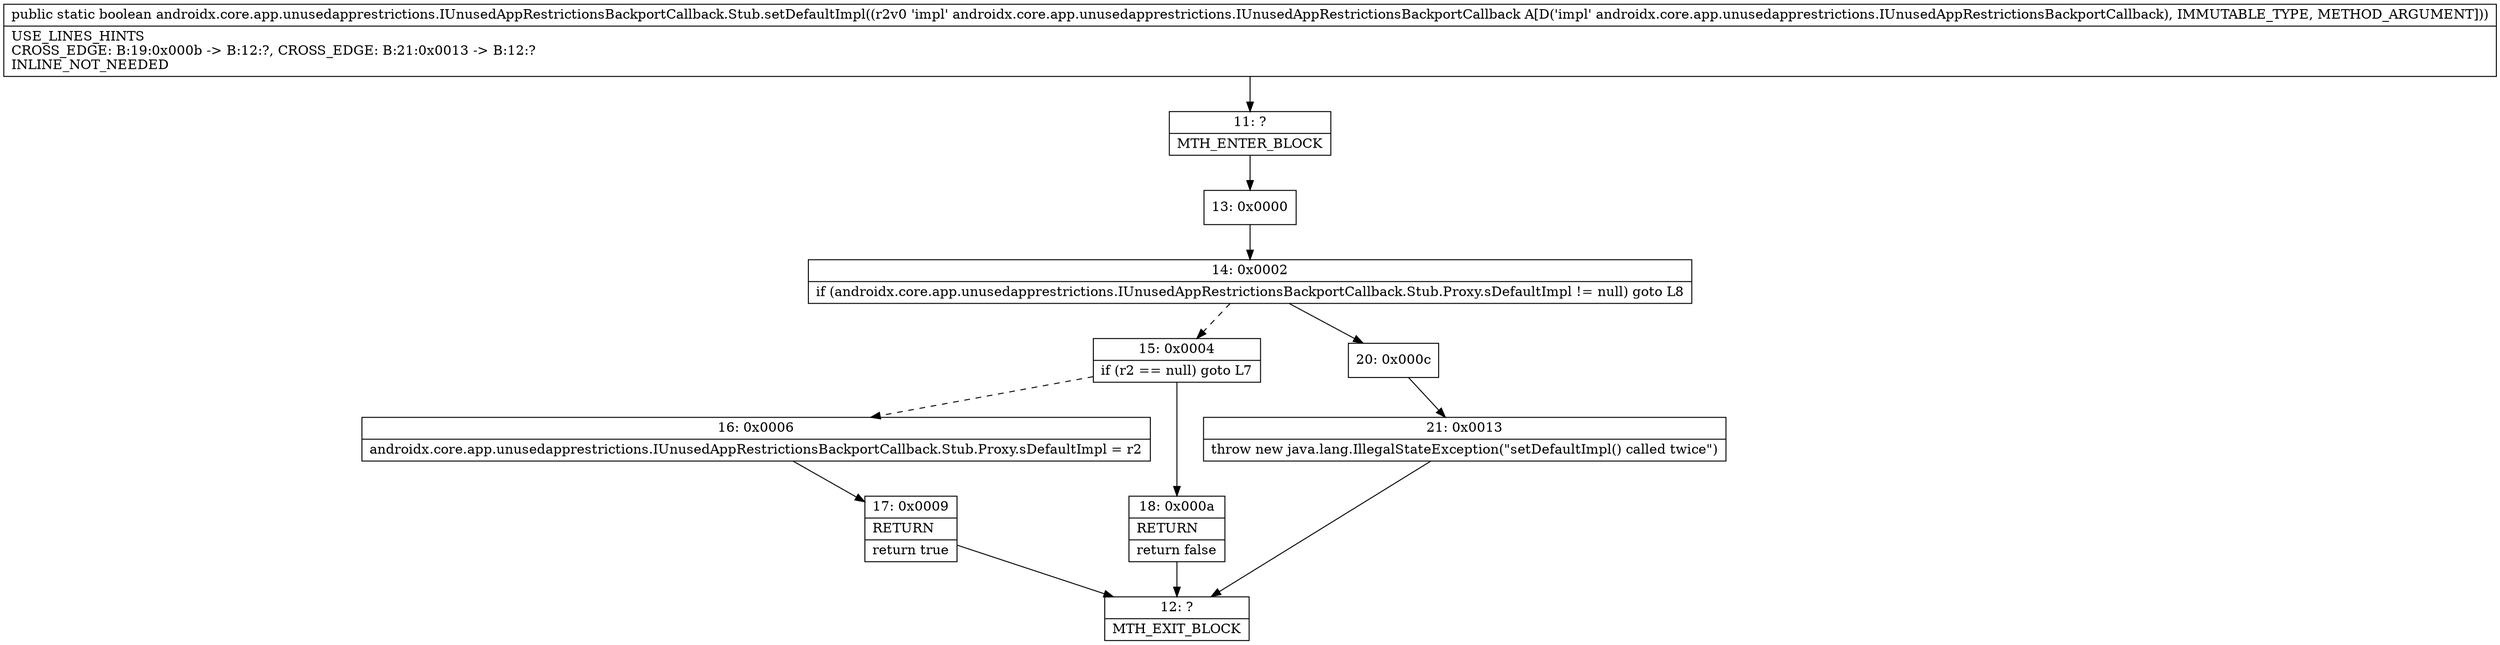 digraph "CFG forandroidx.core.app.unusedapprestrictions.IUnusedAppRestrictionsBackportCallback.Stub.setDefaultImpl(Landroidx\/core\/app\/unusedapprestrictions\/IUnusedAppRestrictionsBackportCallback;)Z" {
Node_11 [shape=record,label="{11\:\ ?|MTH_ENTER_BLOCK\l}"];
Node_13 [shape=record,label="{13\:\ 0x0000}"];
Node_14 [shape=record,label="{14\:\ 0x0002|if (androidx.core.app.unusedapprestrictions.IUnusedAppRestrictionsBackportCallback.Stub.Proxy.sDefaultImpl != null) goto L8\l}"];
Node_15 [shape=record,label="{15\:\ 0x0004|if (r2 == null) goto L7\l}"];
Node_16 [shape=record,label="{16\:\ 0x0006|androidx.core.app.unusedapprestrictions.IUnusedAppRestrictionsBackportCallback.Stub.Proxy.sDefaultImpl = r2\l}"];
Node_17 [shape=record,label="{17\:\ 0x0009|RETURN\l|return true\l}"];
Node_12 [shape=record,label="{12\:\ ?|MTH_EXIT_BLOCK\l}"];
Node_18 [shape=record,label="{18\:\ 0x000a|RETURN\l|return false\l}"];
Node_20 [shape=record,label="{20\:\ 0x000c}"];
Node_21 [shape=record,label="{21\:\ 0x0013|throw new java.lang.IllegalStateException(\"setDefaultImpl() called twice\")\l}"];
MethodNode[shape=record,label="{public static boolean androidx.core.app.unusedapprestrictions.IUnusedAppRestrictionsBackportCallback.Stub.setDefaultImpl((r2v0 'impl' androidx.core.app.unusedapprestrictions.IUnusedAppRestrictionsBackportCallback A[D('impl' androidx.core.app.unusedapprestrictions.IUnusedAppRestrictionsBackportCallback), IMMUTABLE_TYPE, METHOD_ARGUMENT]))  | USE_LINES_HINTS\lCROSS_EDGE: B:19:0x000b \-\> B:12:?, CROSS_EDGE: B:21:0x0013 \-\> B:12:?\lINLINE_NOT_NEEDED\l}"];
MethodNode -> Node_11;Node_11 -> Node_13;
Node_13 -> Node_14;
Node_14 -> Node_15[style=dashed];
Node_14 -> Node_20;
Node_15 -> Node_16[style=dashed];
Node_15 -> Node_18;
Node_16 -> Node_17;
Node_17 -> Node_12;
Node_18 -> Node_12;
Node_20 -> Node_21;
Node_21 -> Node_12;
}

